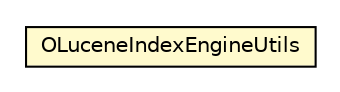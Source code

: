 #!/usr/local/bin/dot
#
# Class diagram 
# Generated by UMLGraph version R5_6-24-gf6e263 (http://www.umlgraph.org/)
#

digraph G {
	edge [fontname="Helvetica",fontsize=10,labelfontname="Helvetica",labelfontsize=10];
	node [fontname="Helvetica",fontsize=10,shape=plaintext];
	nodesep=0.25;
	ranksep=0.5;
	// com.orientechnologies.lucene.engine.OLuceneIndexEngineUtils
	c4351372 [label=<<table title="com.orientechnologies.lucene.engine.OLuceneIndexEngineUtils" border="0" cellborder="1" cellspacing="0" cellpadding="2" port="p" bgcolor="lemonChiffon" href="./OLuceneIndexEngineUtils.html">
		<tr><td><table border="0" cellspacing="0" cellpadding="1">
<tr><td align="center" balign="center"> OLuceneIndexEngineUtils </td></tr>
		</table></td></tr>
		</table>>, URL="./OLuceneIndexEngineUtils.html", fontname="Helvetica", fontcolor="black", fontsize=10.0];
}

